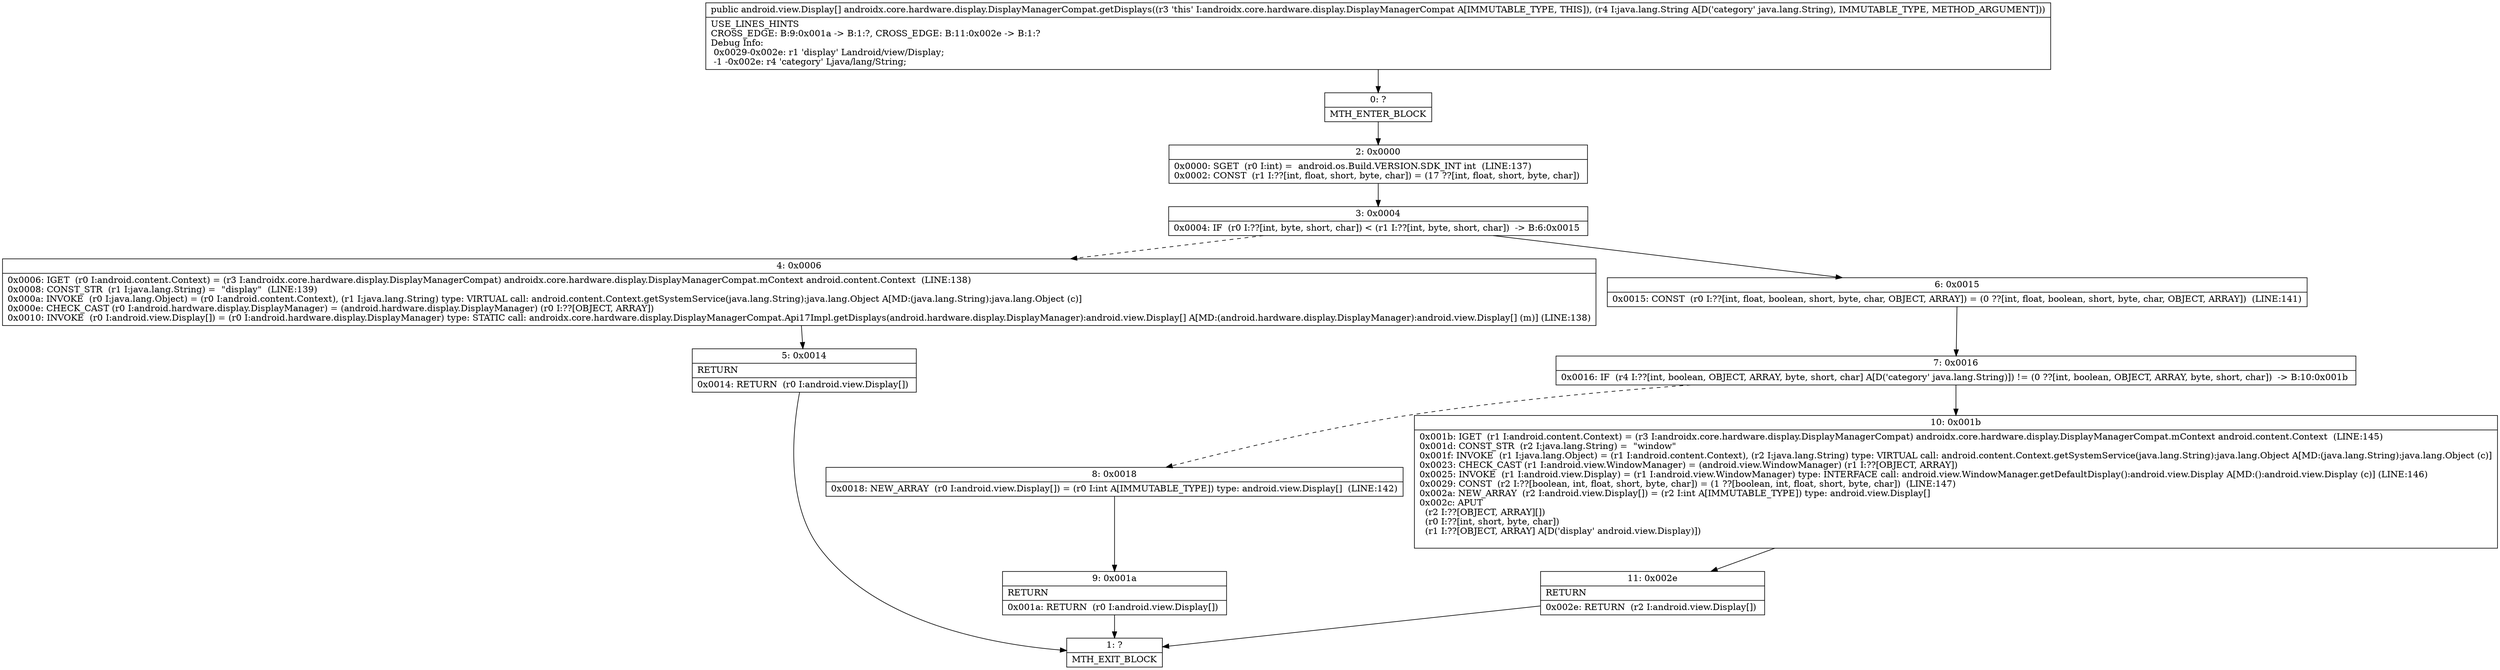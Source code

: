 digraph "CFG forandroidx.core.hardware.display.DisplayManagerCompat.getDisplays(Ljava\/lang\/String;)[Landroid\/view\/Display;" {
Node_0 [shape=record,label="{0\:\ ?|MTH_ENTER_BLOCK\l}"];
Node_2 [shape=record,label="{2\:\ 0x0000|0x0000: SGET  (r0 I:int) =  android.os.Build.VERSION.SDK_INT int  (LINE:137)\l0x0002: CONST  (r1 I:??[int, float, short, byte, char]) = (17 ??[int, float, short, byte, char]) \l}"];
Node_3 [shape=record,label="{3\:\ 0x0004|0x0004: IF  (r0 I:??[int, byte, short, char]) \< (r1 I:??[int, byte, short, char])  \-\> B:6:0x0015 \l}"];
Node_4 [shape=record,label="{4\:\ 0x0006|0x0006: IGET  (r0 I:android.content.Context) = (r3 I:androidx.core.hardware.display.DisplayManagerCompat) androidx.core.hardware.display.DisplayManagerCompat.mContext android.content.Context  (LINE:138)\l0x0008: CONST_STR  (r1 I:java.lang.String) =  \"display\"  (LINE:139)\l0x000a: INVOKE  (r0 I:java.lang.Object) = (r0 I:android.content.Context), (r1 I:java.lang.String) type: VIRTUAL call: android.content.Context.getSystemService(java.lang.String):java.lang.Object A[MD:(java.lang.String):java.lang.Object (c)]\l0x000e: CHECK_CAST (r0 I:android.hardware.display.DisplayManager) = (android.hardware.display.DisplayManager) (r0 I:??[OBJECT, ARRAY]) \l0x0010: INVOKE  (r0 I:android.view.Display[]) = (r0 I:android.hardware.display.DisplayManager) type: STATIC call: androidx.core.hardware.display.DisplayManagerCompat.Api17Impl.getDisplays(android.hardware.display.DisplayManager):android.view.Display[] A[MD:(android.hardware.display.DisplayManager):android.view.Display[] (m)] (LINE:138)\l}"];
Node_5 [shape=record,label="{5\:\ 0x0014|RETURN\l|0x0014: RETURN  (r0 I:android.view.Display[]) \l}"];
Node_1 [shape=record,label="{1\:\ ?|MTH_EXIT_BLOCK\l}"];
Node_6 [shape=record,label="{6\:\ 0x0015|0x0015: CONST  (r0 I:??[int, float, boolean, short, byte, char, OBJECT, ARRAY]) = (0 ??[int, float, boolean, short, byte, char, OBJECT, ARRAY])  (LINE:141)\l}"];
Node_7 [shape=record,label="{7\:\ 0x0016|0x0016: IF  (r4 I:??[int, boolean, OBJECT, ARRAY, byte, short, char] A[D('category' java.lang.String)]) != (0 ??[int, boolean, OBJECT, ARRAY, byte, short, char])  \-\> B:10:0x001b \l}"];
Node_8 [shape=record,label="{8\:\ 0x0018|0x0018: NEW_ARRAY  (r0 I:android.view.Display[]) = (r0 I:int A[IMMUTABLE_TYPE]) type: android.view.Display[]  (LINE:142)\l}"];
Node_9 [shape=record,label="{9\:\ 0x001a|RETURN\l|0x001a: RETURN  (r0 I:android.view.Display[]) \l}"];
Node_10 [shape=record,label="{10\:\ 0x001b|0x001b: IGET  (r1 I:android.content.Context) = (r3 I:androidx.core.hardware.display.DisplayManagerCompat) androidx.core.hardware.display.DisplayManagerCompat.mContext android.content.Context  (LINE:145)\l0x001d: CONST_STR  (r2 I:java.lang.String) =  \"window\" \l0x001f: INVOKE  (r1 I:java.lang.Object) = (r1 I:android.content.Context), (r2 I:java.lang.String) type: VIRTUAL call: android.content.Context.getSystemService(java.lang.String):java.lang.Object A[MD:(java.lang.String):java.lang.Object (c)]\l0x0023: CHECK_CAST (r1 I:android.view.WindowManager) = (android.view.WindowManager) (r1 I:??[OBJECT, ARRAY]) \l0x0025: INVOKE  (r1 I:android.view.Display) = (r1 I:android.view.WindowManager) type: INTERFACE call: android.view.WindowManager.getDefaultDisplay():android.view.Display A[MD:():android.view.Display (c)] (LINE:146)\l0x0029: CONST  (r2 I:??[boolean, int, float, short, byte, char]) = (1 ??[boolean, int, float, short, byte, char])  (LINE:147)\l0x002a: NEW_ARRAY  (r2 I:android.view.Display[]) = (r2 I:int A[IMMUTABLE_TYPE]) type: android.view.Display[] \l0x002c: APUT  \l  (r2 I:??[OBJECT, ARRAY][])\l  (r0 I:??[int, short, byte, char])\l  (r1 I:??[OBJECT, ARRAY] A[D('display' android.view.Display)])\l \l}"];
Node_11 [shape=record,label="{11\:\ 0x002e|RETURN\l|0x002e: RETURN  (r2 I:android.view.Display[]) \l}"];
MethodNode[shape=record,label="{public android.view.Display[] androidx.core.hardware.display.DisplayManagerCompat.getDisplays((r3 'this' I:androidx.core.hardware.display.DisplayManagerCompat A[IMMUTABLE_TYPE, THIS]), (r4 I:java.lang.String A[D('category' java.lang.String), IMMUTABLE_TYPE, METHOD_ARGUMENT]))  | USE_LINES_HINTS\lCROSS_EDGE: B:9:0x001a \-\> B:1:?, CROSS_EDGE: B:11:0x002e \-\> B:1:?\lDebug Info:\l  0x0029\-0x002e: r1 'display' Landroid\/view\/Display;\l  \-1 \-0x002e: r4 'category' Ljava\/lang\/String;\l}"];
MethodNode -> Node_0;Node_0 -> Node_2;
Node_2 -> Node_3;
Node_3 -> Node_4[style=dashed];
Node_3 -> Node_6;
Node_4 -> Node_5;
Node_5 -> Node_1;
Node_6 -> Node_7;
Node_7 -> Node_8[style=dashed];
Node_7 -> Node_10;
Node_8 -> Node_9;
Node_9 -> Node_1;
Node_10 -> Node_11;
Node_11 -> Node_1;
}

